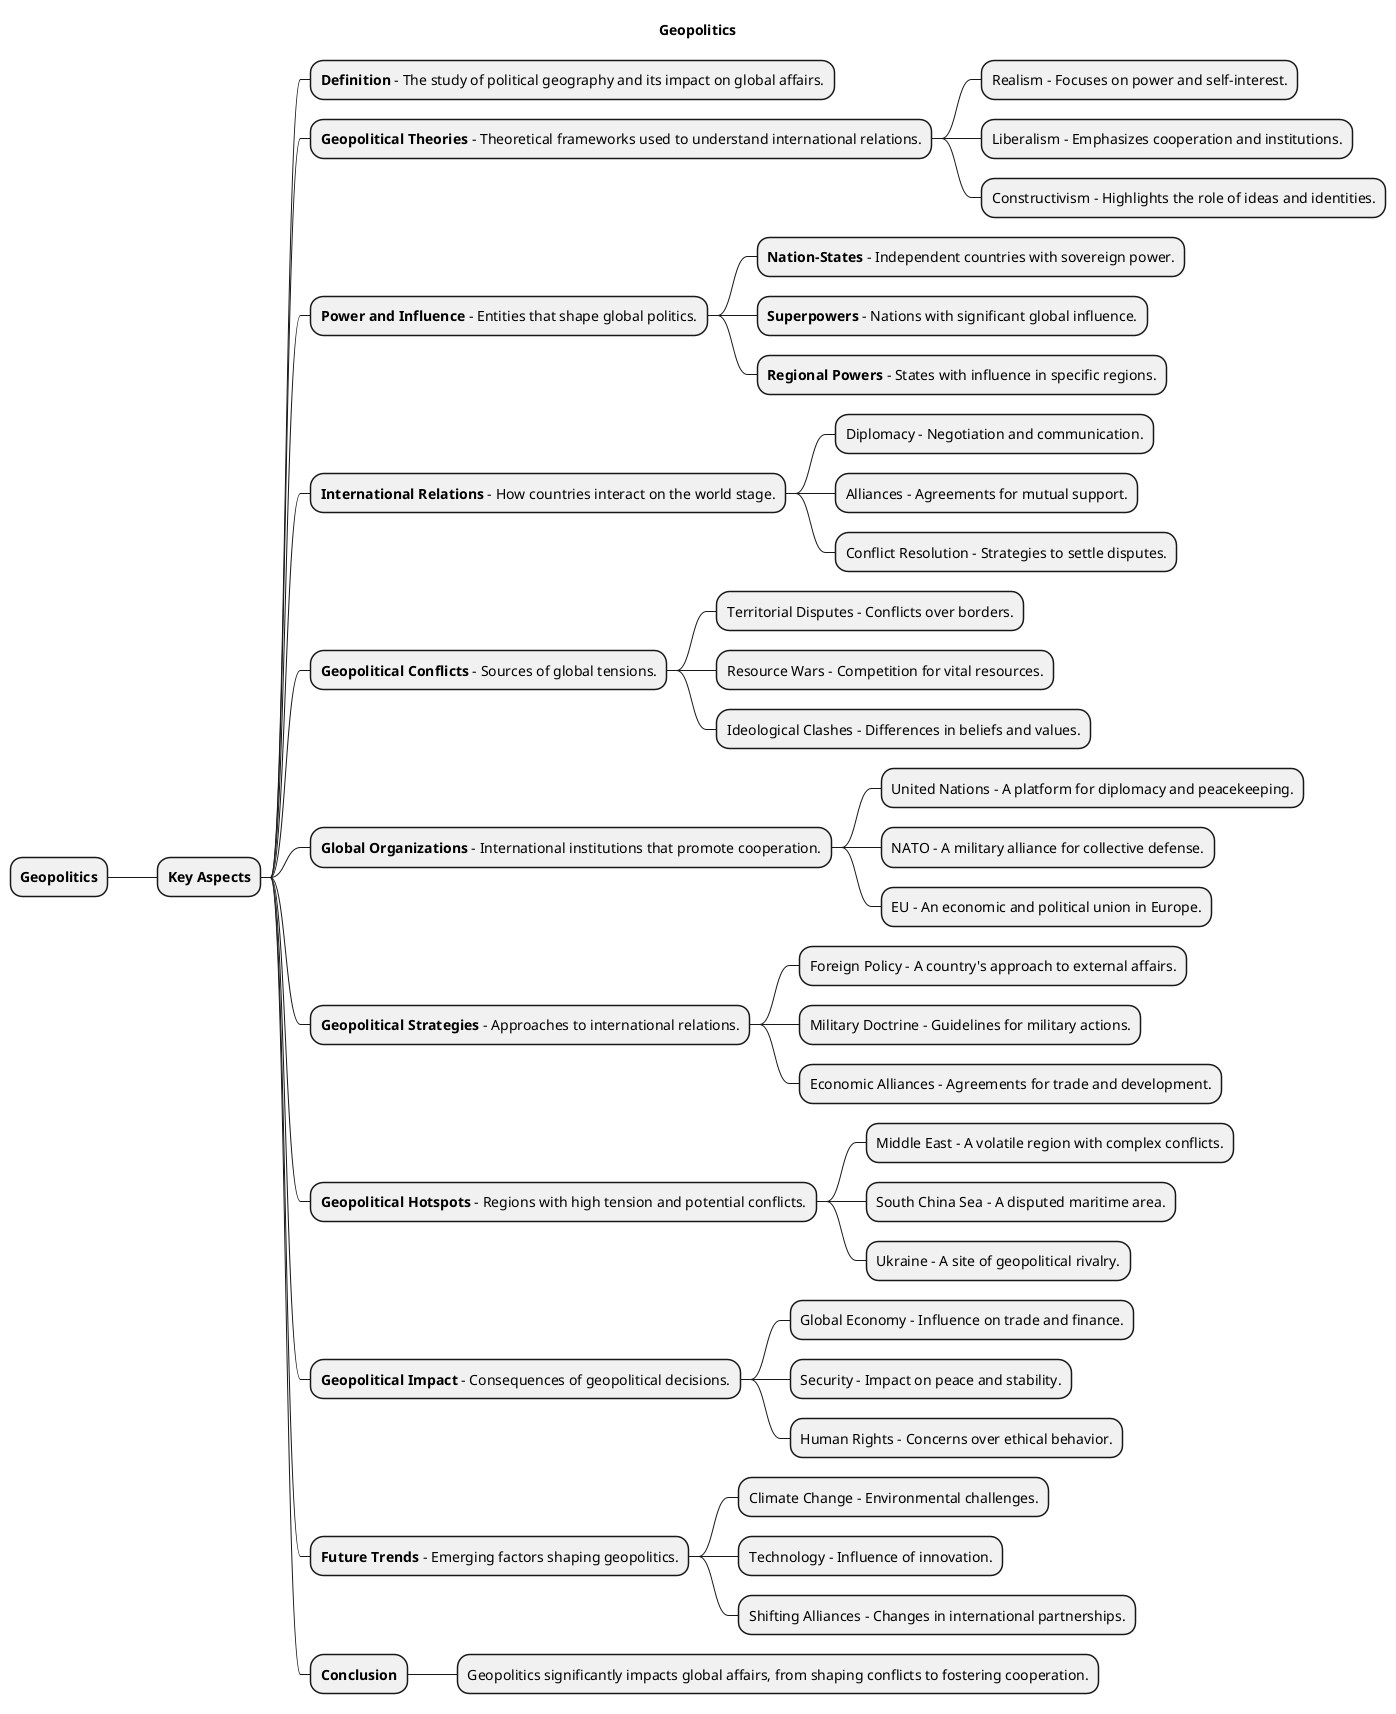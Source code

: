 @startmindmap
title Geopolitics

* **Geopolitics**
** **Key Aspects**
*** **Definition** - The study of political geography and its impact on global affairs.
*** **Geopolitical Theories** - Theoretical frameworks used to understand international relations.
**** Realism - Focuses on power and self-interest.
**** Liberalism - Emphasizes cooperation and institutions.
**** Constructivism - Highlights the role of ideas and identities.
*** **Power and Influence** - Entities that shape global politics.
**** **Nation-States** - Independent countries with sovereign power.
**** **Superpowers** - Nations with significant global influence.
**** **Regional Powers** - States with influence in specific regions.
*** **International Relations** - How countries interact on the world stage.
**** Diplomacy - Negotiation and communication.
**** Alliances - Agreements for mutual support.
**** Conflict Resolution - Strategies to settle disputes.
*** **Geopolitical Conflicts** - Sources of global tensions.
**** Territorial Disputes - Conflicts over borders.
**** Resource Wars - Competition for vital resources.
**** Ideological Clashes - Differences in beliefs and values.
*** **Global Organizations** - International institutions that promote cooperation.
**** United Nations - A platform for diplomacy and peacekeeping.
**** NATO - A military alliance for collective defense.
**** EU - An economic and political union in Europe.
*** **Geopolitical Strategies** - Approaches to international relations.
**** Foreign Policy - A country's approach to external affairs.
**** Military Doctrine - Guidelines for military actions.
**** Economic Alliances - Agreements for trade and development.
*** **Geopolitical Hotspots** - Regions with high tension and potential conflicts.
**** Middle East - A volatile region with complex conflicts.
**** South China Sea - A disputed maritime area.
**** Ukraine - A site of geopolitical rivalry.
*** **Geopolitical Impact** - Consequences of geopolitical decisions.
**** Global Economy - Influence on trade and finance.
**** Security - Impact on peace and stability.
**** Human Rights - Concerns over ethical behavior.
*** **Future Trends** - Emerging factors shaping geopolitics.
**** Climate Change - Environmental challenges.
**** Technology - Influence of innovation.
**** Shifting Alliances - Changes in international partnerships.
*** **Conclusion**
**** Geopolitics significantly impacts global affairs, from shaping conflicts to fostering cooperation.
@endmindmap

